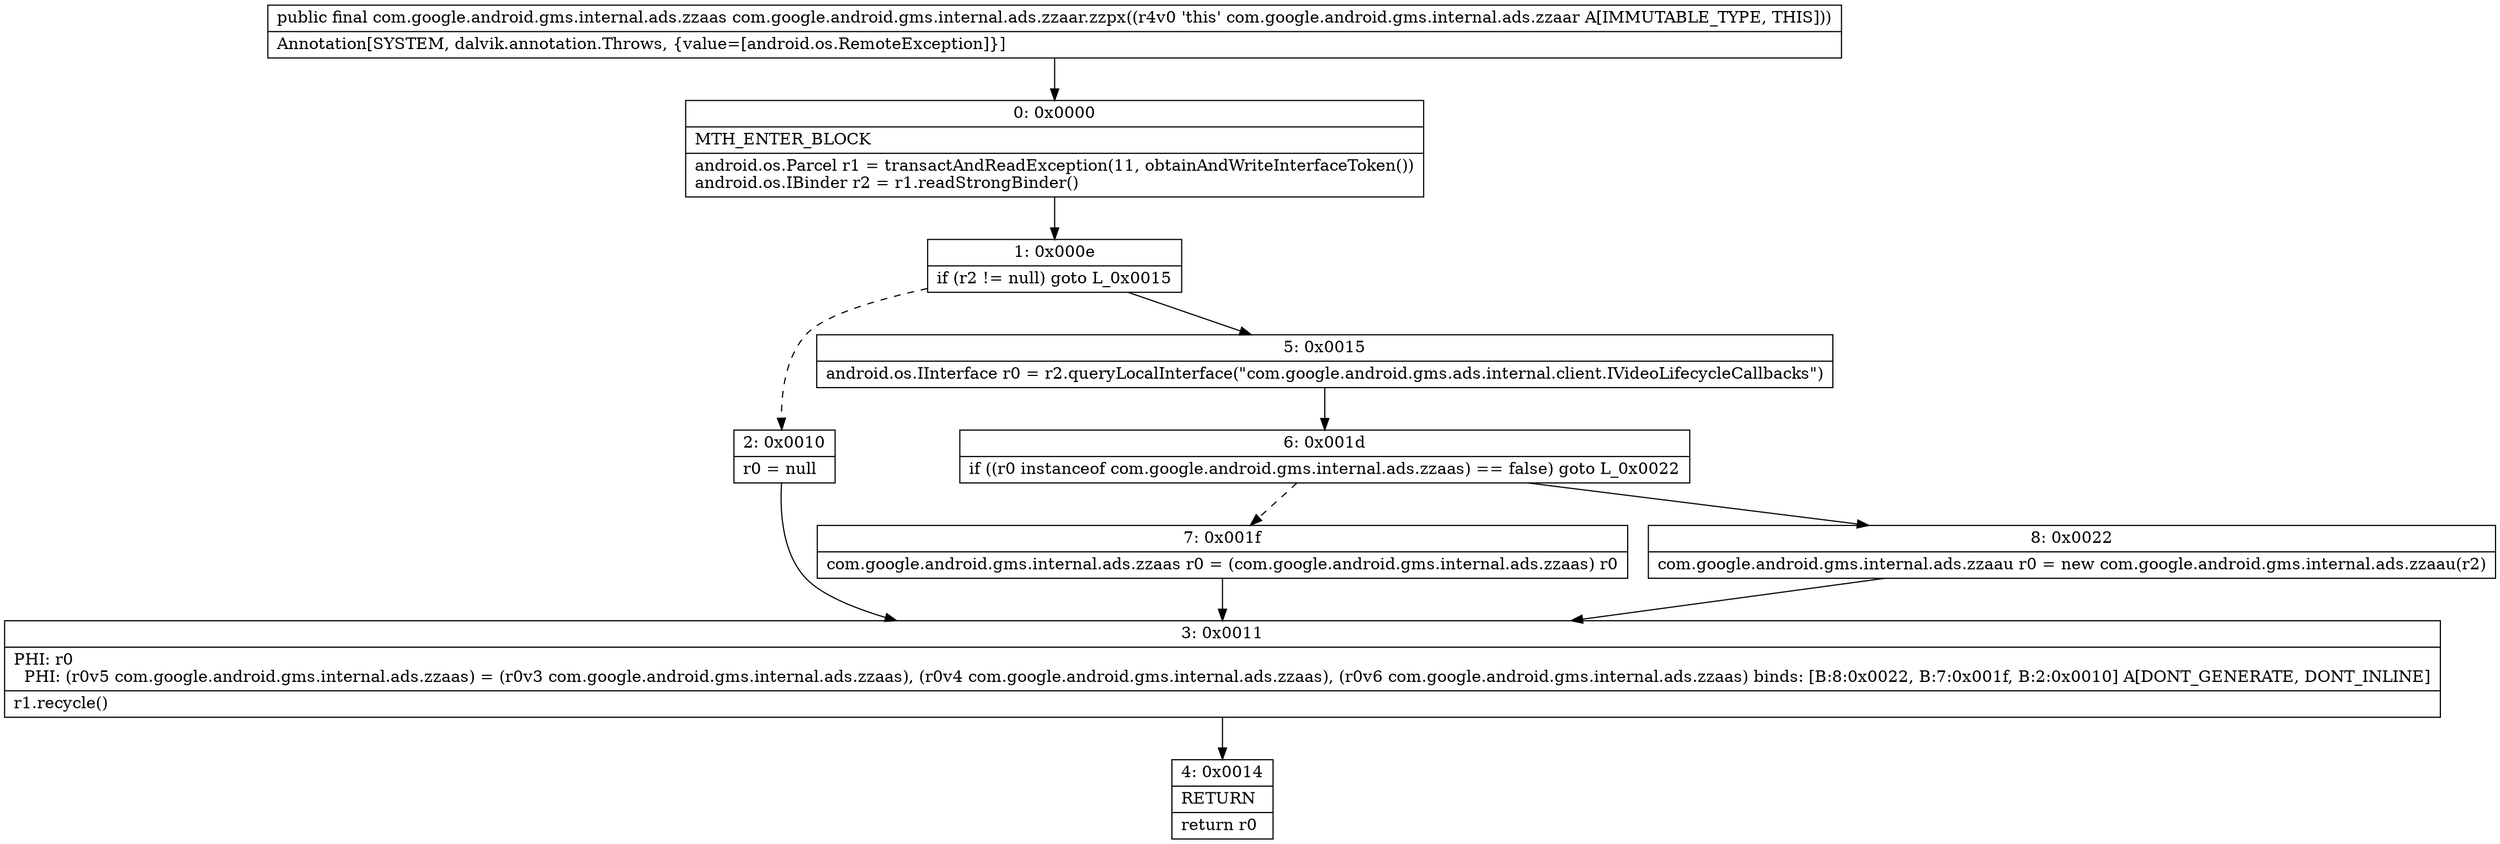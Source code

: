 digraph "CFG forcom.google.android.gms.internal.ads.zzaar.zzpx()Lcom\/google\/android\/gms\/internal\/ads\/zzaas;" {
Node_0 [shape=record,label="{0\:\ 0x0000|MTH_ENTER_BLOCK\l|android.os.Parcel r1 = transactAndReadException(11, obtainAndWriteInterfaceToken())\landroid.os.IBinder r2 = r1.readStrongBinder()\l}"];
Node_1 [shape=record,label="{1\:\ 0x000e|if (r2 != null) goto L_0x0015\l}"];
Node_2 [shape=record,label="{2\:\ 0x0010|r0 = null\l}"];
Node_3 [shape=record,label="{3\:\ 0x0011|PHI: r0 \l  PHI: (r0v5 com.google.android.gms.internal.ads.zzaas) = (r0v3 com.google.android.gms.internal.ads.zzaas), (r0v4 com.google.android.gms.internal.ads.zzaas), (r0v6 com.google.android.gms.internal.ads.zzaas) binds: [B:8:0x0022, B:7:0x001f, B:2:0x0010] A[DONT_GENERATE, DONT_INLINE]\l|r1.recycle()\l}"];
Node_4 [shape=record,label="{4\:\ 0x0014|RETURN\l|return r0\l}"];
Node_5 [shape=record,label="{5\:\ 0x0015|android.os.IInterface r0 = r2.queryLocalInterface(\"com.google.android.gms.ads.internal.client.IVideoLifecycleCallbacks\")\l}"];
Node_6 [shape=record,label="{6\:\ 0x001d|if ((r0 instanceof com.google.android.gms.internal.ads.zzaas) == false) goto L_0x0022\l}"];
Node_7 [shape=record,label="{7\:\ 0x001f|com.google.android.gms.internal.ads.zzaas r0 = (com.google.android.gms.internal.ads.zzaas) r0\l}"];
Node_8 [shape=record,label="{8\:\ 0x0022|com.google.android.gms.internal.ads.zzaau r0 = new com.google.android.gms.internal.ads.zzaau(r2)\l}"];
MethodNode[shape=record,label="{public final com.google.android.gms.internal.ads.zzaas com.google.android.gms.internal.ads.zzaar.zzpx((r4v0 'this' com.google.android.gms.internal.ads.zzaar A[IMMUTABLE_TYPE, THIS]))  | Annotation[SYSTEM, dalvik.annotation.Throws, \{value=[android.os.RemoteException]\}]\l}"];
MethodNode -> Node_0;
Node_0 -> Node_1;
Node_1 -> Node_2[style=dashed];
Node_1 -> Node_5;
Node_2 -> Node_3;
Node_3 -> Node_4;
Node_5 -> Node_6;
Node_6 -> Node_7[style=dashed];
Node_6 -> Node_8;
Node_7 -> Node_3;
Node_8 -> Node_3;
}

